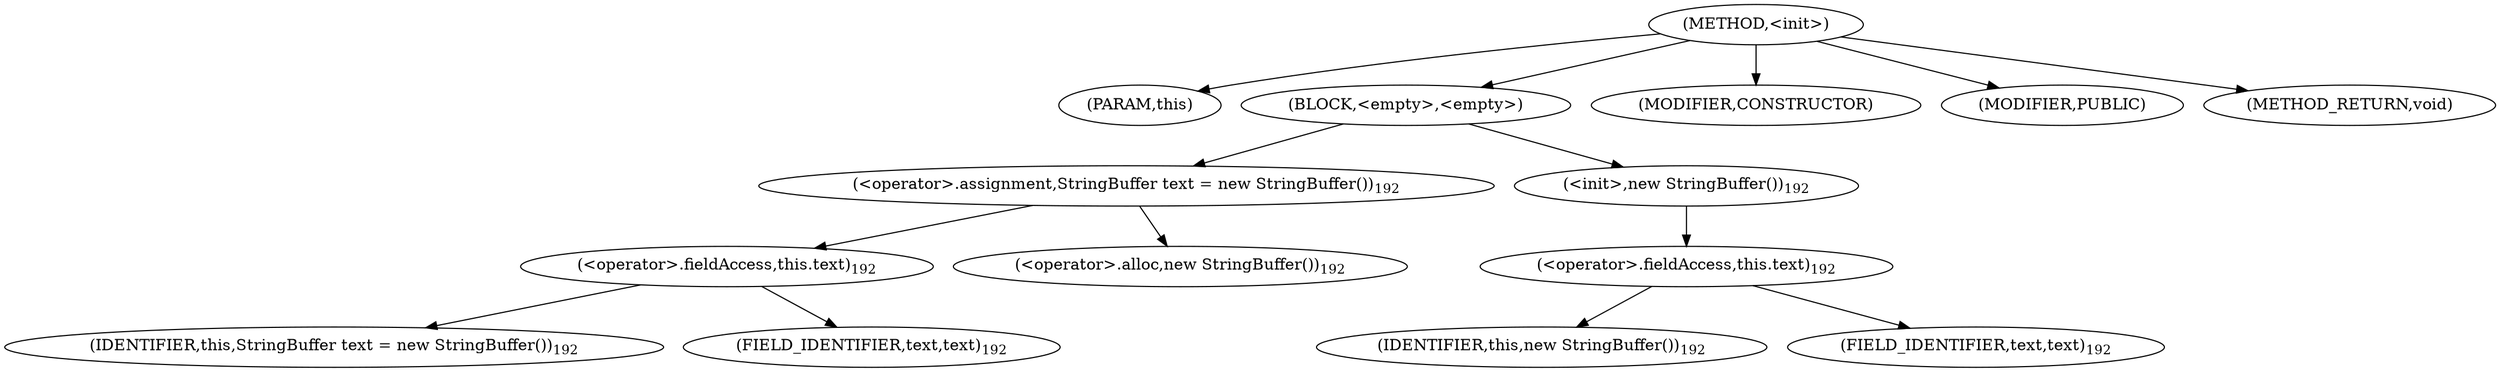 digraph "&lt;init&gt;" {  
"663" [label = <(METHOD,&lt;init&gt;)> ]
"664" [label = <(PARAM,this)> ]
"665" [label = <(BLOCK,&lt;empty&gt;,&lt;empty&gt;)> ]
"666" [label = <(&lt;operator&gt;.assignment,StringBuffer text = new StringBuffer())<SUB>192</SUB>> ]
"667" [label = <(&lt;operator&gt;.fieldAccess,this.text)<SUB>192</SUB>> ]
"668" [label = <(IDENTIFIER,this,StringBuffer text = new StringBuffer())<SUB>192</SUB>> ]
"669" [label = <(FIELD_IDENTIFIER,text,text)<SUB>192</SUB>> ]
"670" [label = <(&lt;operator&gt;.alloc,new StringBuffer())<SUB>192</SUB>> ]
"671" [label = <(&lt;init&gt;,new StringBuffer())<SUB>192</SUB>> ]
"672" [label = <(&lt;operator&gt;.fieldAccess,this.text)<SUB>192</SUB>> ]
"673" [label = <(IDENTIFIER,this,new StringBuffer())<SUB>192</SUB>> ]
"674" [label = <(FIELD_IDENTIFIER,text,text)<SUB>192</SUB>> ]
"675" [label = <(MODIFIER,CONSTRUCTOR)> ]
"676" [label = <(MODIFIER,PUBLIC)> ]
"677" [label = <(METHOD_RETURN,void)> ]
  "663" -> "664" 
  "663" -> "665" 
  "663" -> "675" 
  "663" -> "676" 
  "663" -> "677" 
  "665" -> "666" 
  "665" -> "671" 
  "666" -> "667" 
  "666" -> "670" 
  "667" -> "668" 
  "667" -> "669" 
  "671" -> "672" 
  "672" -> "673" 
  "672" -> "674" 
}
